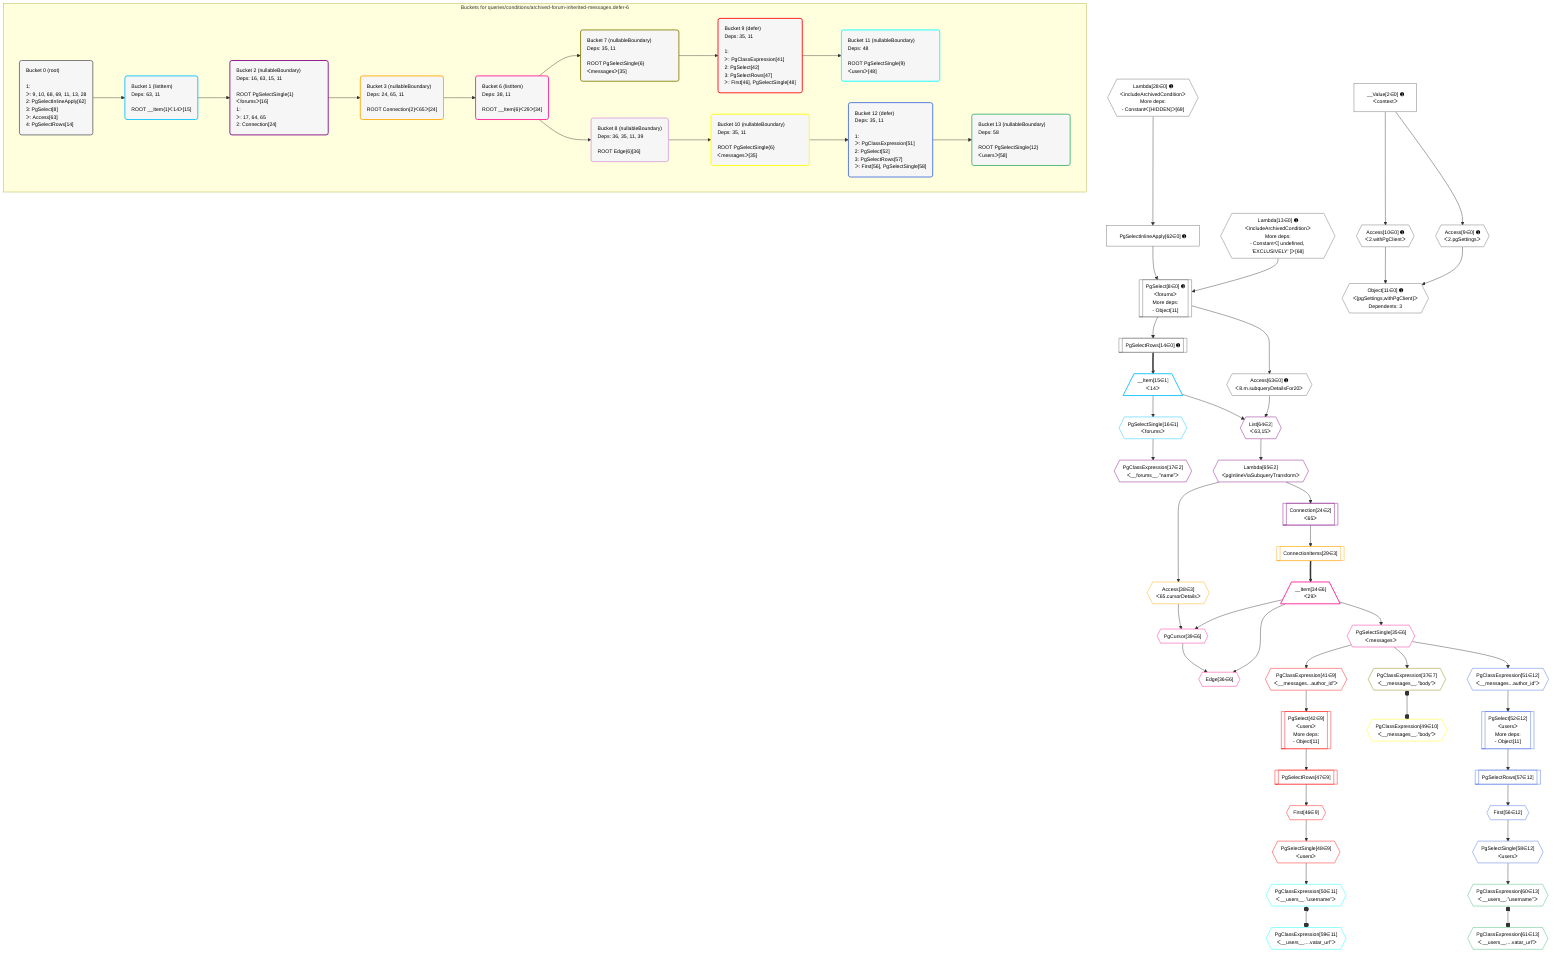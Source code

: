 %%{init: {'themeVariables': { 'fontSize': '12px'}}}%%
graph TD
    classDef path fill:#eee,stroke:#000,color:#000
    classDef plan fill:#fff,stroke-width:1px,color:#000
    classDef itemplan fill:#fff,stroke-width:2px,color:#000
    classDef unbatchedplan fill:#dff,stroke-width:1px,color:#000
    classDef sideeffectplan fill:#fcc,stroke-width:2px,color:#000
    classDef bucket fill:#f6f6f6,color:#000,stroke-width:2px,text-align:left

    subgraph "Buckets for queries/conditions/archived-forum-inherited-messages.defer-6"
    Bucket0("Bucket 0 (root)<br /><br />1: <br />ᐳ: 9, 10, 68, 69, 11, 13, 28<br />2: PgSelectInlineApply[62]<br />3: PgSelect[8]<br />ᐳ: Access[63]<br />4: PgSelectRows[14]"):::bucket
    Bucket1("Bucket 1 (listItem)<br />Deps: 63, 11<br /><br />ROOT __Item{1}ᐸ14ᐳ[15]"):::bucket
    Bucket2("Bucket 2 (nullableBoundary)<br />Deps: 16, 63, 15, 11<br /><br />ROOT PgSelectSingle{1}ᐸforumsᐳ[16]<br />1: <br />ᐳ: 17, 64, 65<br />2: Connection[24]"):::bucket
    Bucket3("Bucket 3 (nullableBoundary)<br />Deps: 24, 65, 11<br /><br />ROOT Connection{2}ᐸ65ᐳ[24]"):::bucket
    Bucket6("Bucket 6 (listItem)<br />Deps: 38, 11<br /><br />ROOT __Item{6}ᐸ29ᐳ[34]"):::bucket
    Bucket7("Bucket 7 (nullableBoundary)<br />Deps: 35, 11<br /><br />ROOT PgSelectSingle{6}ᐸmessagesᐳ[35]"):::bucket
    Bucket8("Bucket 8 (nullableBoundary)<br />Deps: 36, 35, 11, 39<br /><br />ROOT Edge{6}[36]"):::bucket
    Bucket9("Bucket 9 (defer)<br />Deps: 35, 11<br /><br />1: <br />ᐳ: PgClassExpression[41]<br />2: PgSelect[42]<br />3: PgSelectRows[47]<br />ᐳ: First[46], PgSelectSingle[48]"):::bucket
    Bucket10("Bucket 10 (nullableBoundary)<br />Deps: 35, 11<br /><br />ROOT PgSelectSingle{6}ᐸmessagesᐳ[35]"):::bucket
    Bucket11("Bucket 11 (nullableBoundary)<br />Deps: 48<br /><br />ROOT PgSelectSingle{9}ᐸusersᐳ[48]"):::bucket
    Bucket12("Bucket 12 (defer)<br />Deps: 35, 11<br /><br />1: <br />ᐳ: PgClassExpression[51]<br />2: PgSelect[52]<br />3: PgSelectRows[57]<br />ᐳ: First[56], PgSelectSingle[58]"):::bucket
    Bucket13("Bucket 13 (nullableBoundary)<br />Deps: 58<br /><br />ROOT PgSelectSingle{12}ᐸusersᐳ[58]"):::bucket
    end
    Bucket0 --> Bucket1
    Bucket1 --> Bucket2
    Bucket2 --> Bucket3
    Bucket3 --> Bucket6
    Bucket6 --> Bucket7 & Bucket8
    Bucket7 --> Bucket9
    Bucket8 --> Bucket10
    Bucket9 --> Bucket11
    Bucket10 --> Bucket12
    Bucket12 --> Bucket13

    %% plan dependencies
    PgSelect8[["PgSelect[8∈0] ➊<br />ᐸforumsᐳ<br />More deps:<br />- Object[11]"]]:::plan
    Lambda13{{"Lambda[13∈0] ➊<br />ᐸincludeArchivedConditionᐳ<br />More deps:<br />- Constantᐸ[ undefined, 'EXCLUSIVELY' ]ᐳ[68]"}}:::plan
    PgSelectInlineApply62["PgSelectInlineApply[62∈0] ➊"]:::plan
    Lambda13 & PgSelectInlineApply62 --> PgSelect8
    Object11{{"Object[11∈0] ➊<br />ᐸ{pgSettings,withPgClient}ᐳ<br />Dependents: 3"}}:::plan
    Access9{{"Access[9∈0] ➊<br />ᐸ2.pgSettingsᐳ"}}:::plan
    Access10{{"Access[10∈0] ➊<br />ᐸ2.withPgClientᐳ"}}:::plan
    Access9 & Access10 --> Object11
    __Value2["__Value[2∈0] ➊<br />ᐸcontextᐳ"]:::plan
    __Value2 --> Access9
    __Value2 --> Access10
    PgSelectRows14[["PgSelectRows[14∈0] ➊"]]:::plan
    PgSelect8 --> PgSelectRows14
    Lambda28{{"Lambda[28∈0] ➊<br />ᐸincludeArchivedConditionᐳ<br />More deps:<br />- Constantᐸ[HIDDEN]ᐳ[69]"}}:::plan
    Lambda28 --> PgSelectInlineApply62
    Access63{{"Access[63∈0] ➊<br />ᐸ8.m.subqueryDetailsFor20ᐳ"}}:::plan
    PgSelect8 --> Access63
    __Item15[/"__Item[15∈1]<br />ᐸ14ᐳ"\]:::itemplan
    PgSelectRows14 ==> __Item15
    PgSelectSingle16{{"PgSelectSingle[16∈1]<br />ᐸforumsᐳ"}}:::plan
    __Item15 --> PgSelectSingle16
    List64{{"List[64∈2]<br />ᐸ63,15ᐳ"}}:::plan
    Access63 & __Item15 --> List64
    PgClassExpression17{{"PgClassExpression[17∈2]<br />ᐸ__forums__.”name”ᐳ"}}:::plan
    PgSelectSingle16 --> PgClassExpression17
    Connection24[["Connection[24∈2]<br />ᐸ65ᐳ"]]:::plan
    Lambda65{{"Lambda[65∈2]<br />ᐸpgInlineViaSubqueryTransformᐳ"}}:::plan
    Lambda65 --> Connection24
    List64 --> Lambda65
    ConnectionItems29[["ConnectionItems[29∈3]"]]:::plan
    Connection24 --> ConnectionItems29
    Access38{{"Access[38∈3]<br />ᐸ65.cursorDetailsᐳ"}}:::plan
    Lambda65 --> Access38
    Edge36{{"Edge[36∈6]"}}:::plan
    __Item34[/"__Item[34∈6]<br />ᐸ29ᐳ"\]:::itemplan
    PgCursor39{{"PgCursor[39∈6]"}}:::plan
    __Item34 & PgCursor39 --> Edge36
    __Item34 & Access38 --> PgCursor39
    ConnectionItems29 ==> __Item34
    PgSelectSingle35{{"PgSelectSingle[35∈6]<br />ᐸmessagesᐳ"}}:::plan
    __Item34 --> PgSelectSingle35
    PgClassExpression37{{"PgClassExpression[37∈7]<br />ᐸ__messages__.”body”ᐳ"}}:::plan
    PgSelectSingle35 --> PgClassExpression37
    PgSelect42[["PgSelect[42∈9]<br />ᐸusersᐳ<br />More deps:<br />- Object[11]"]]:::plan
    PgClassExpression41{{"PgClassExpression[41∈9]<br />ᐸ__messages...author_id”ᐳ"}}:::plan
    PgClassExpression41 --> PgSelect42
    PgSelectSingle35 --> PgClassExpression41
    First46{{"First[46∈9]"}}:::plan
    PgSelectRows47[["PgSelectRows[47∈9]"]]:::plan
    PgSelectRows47 --> First46
    PgSelect42 --> PgSelectRows47
    PgSelectSingle48{{"PgSelectSingle[48∈9]<br />ᐸusersᐳ"}}:::plan
    First46 --> PgSelectSingle48
    PgClassExpression49{{"PgClassExpression[49∈10]<br />ᐸ__messages__.”body”ᐳ"}}:::plan
    PgClassExpression37 o--o PgClassExpression49
    PgClassExpression50{{"PgClassExpression[50∈11]<br />ᐸ__users__.”username”ᐳ"}}:::plan
    PgSelectSingle48 --> PgClassExpression50
    PgClassExpression59{{"PgClassExpression[59∈11]<br />ᐸ__users__....vatar_url”ᐳ"}}:::plan
    PgClassExpression50 o--o PgClassExpression59
    PgSelect52[["PgSelect[52∈12]<br />ᐸusersᐳ<br />More deps:<br />- Object[11]"]]:::plan
    PgClassExpression51{{"PgClassExpression[51∈12]<br />ᐸ__messages...author_id”ᐳ"}}:::plan
    PgClassExpression51 --> PgSelect52
    PgSelectSingle35 --> PgClassExpression51
    First56{{"First[56∈12]"}}:::plan
    PgSelectRows57[["PgSelectRows[57∈12]"]]:::plan
    PgSelectRows57 --> First56
    PgSelect52 --> PgSelectRows57
    PgSelectSingle58{{"PgSelectSingle[58∈12]<br />ᐸusersᐳ"}}:::plan
    First56 --> PgSelectSingle58
    PgClassExpression60{{"PgClassExpression[60∈13]<br />ᐸ__users__.”username”ᐳ"}}:::plan
    PgSelectSingle58 --> PgClassExpression60
    PgClassExpression61{{"PgClassExpression[61∈13]<br />ᐸ__users__....vatar_url”ᐳ"}}:::plan
    PgClassExpression60 o--o PgClassExpression61

    %% define steps
    classDef bucket0 stroke:#696969
    class Bucket0,__Value2,PgSelect8,Access9,Access10,Object11,Lambda13,PgSelectRows14,Lambda28,PgSelectInlineApply62,Access63 bucket0
    classDef bucket1 stroke:#00bfff
    class Bucket1,__Item15,PgSelectSingle16 bucket1
    classDef bucket2 stroke:#7f007f
    class Bucket2,PgClassExpression17,Connection24,List64,Lambda65 bucket2
    classDef bucket3 stroke:#ffa500
    class Bucket3,ConnectionItems29,Access38 bucket3
    classDef bucket6 stroke:#ff1493
    class Bucket6,__Item34,PgSelectSingle35,Edge36,PgCursor39 bucket6
    classDef bucket7 stroke:#808000
    class Bucket7,PgClassExpression37 bucket7
    classDef bucket8 stroke:#dda0dd
    class Bucket8 bucket8
    classDef bucket9 stroke:#ff0000
    class Bucket9,PgClassExpression41,PgSelect42,First46,PgSelectRows47,PgSelectSingle48 bucket9
    classDef bucket10 stroke:#ffff00
    class Bucket10,PgClassExpression49 bucket10
    classDef bucket11 stroke:#00ffff
    class Bucket11,PgClassExpression50,PgClassExpression59 bucket11
    classDef bucket12 stroke:#4169e1
    class Bucket12,PgClassExpression51,PgSelect52,First56,PgSelectRows57,PgSelectSingle58 bucket12
    classDef bucket13 stroke:#3cb371
    class Bucket13,PgClassExpression60,PgClassExpression61 bucket13